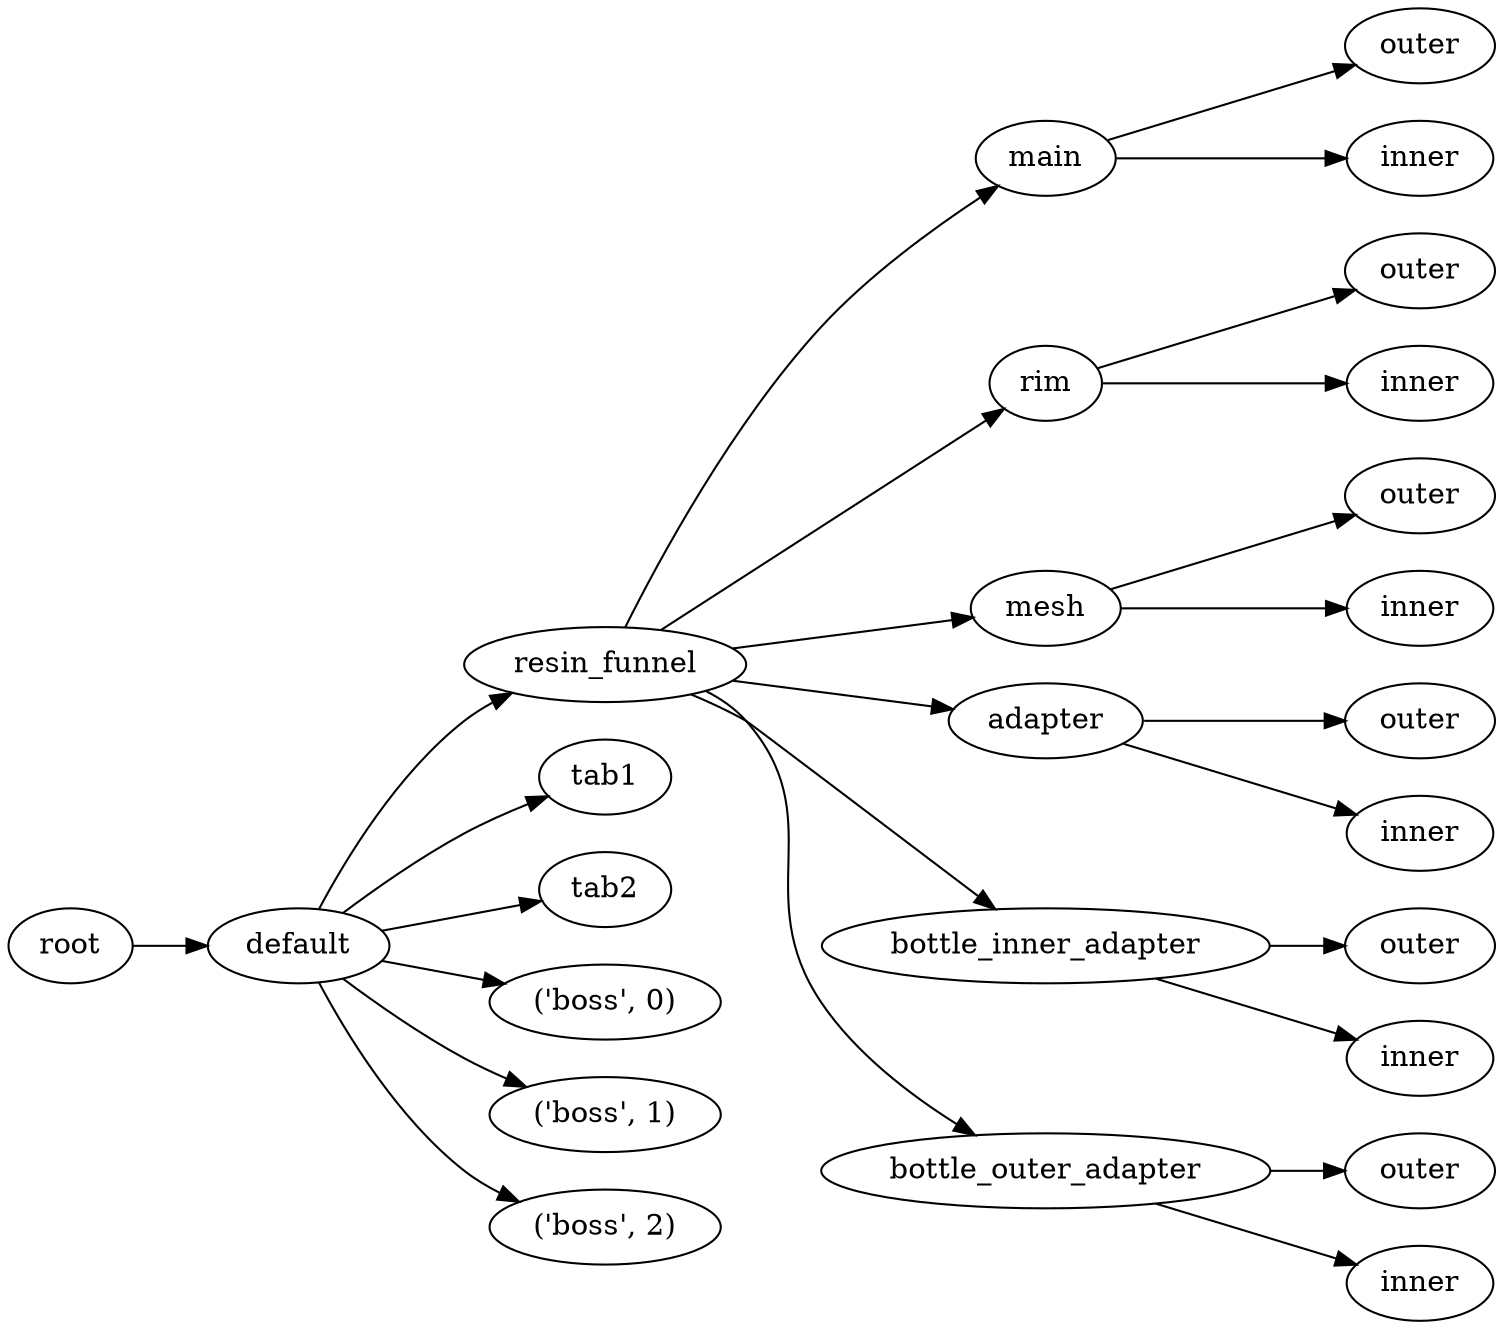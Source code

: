 digraph default {
	graph [rankdir=LR]
	root_5 [label=root href="javascript:s=&quot;\(\)\nNone&quot;; console.log(s); alert(s);"]
	default_6 [label=default href="javascript:s=&quot;\(&#x27;default&#x27;,\)\nResinFilterFunnel&quot;; console.log(s); alert(s);" tooltip=ResinFilterFunnel]
	resin_funnel_7 [label=resin_funnel href="javascript:s=&quot;\(&#x27;default&#x27;,\ &#x27;resin_funnel&#x27;\)\nMaker&quot;; console.log(s); alert(s);" tooltip=Maker]
	main_8 [label=main href="javascript:s=&quot;\(&#x27;default&#x27;,\ &#x27;resin_funnel&#x27;,\ &#x27;main&#x27;\)\nConePipe&quot;; console.log(s); alert(s);" tooltip=ConePipe]
	outer_9 [label=outer href="javascript:s=&quot;\(&#x27;default&#x27;,\ &#x27;resin_funnel&#x27;,\ &#x27;main&#x27;,\ &#x27;outer&#x27;\)\nCone&quot;; console.log(s); alert(s);" tooltip=Cone]
	inner_10 [label=inner href="javascript:s=&quot;\(&#x27;default&#x27;,\ &#x27;resin_funnel&#x27;,\ &#x27;main&#x27;,\ &#x27;inner&#x27;\)\nCone&quot;; console.log(s); alert(s);" tooltip=Cone]
	rim_11 [label=rim href="javascript:s=&quot;\(&#x27;default&#x27;,\ &#x27;resin_funnel&#x27;,\ &#x27;rim&#x27;\)\nConePipe&quot;; console.log(s); alert(s);" tooltip=ConePipe]
	outer_12 [label=outer href="javascript:s=&quot;\(&#x27;default&#x27;,\ &#x27;resin_funnel&#x27;,\ &#x27;rim&#x27;,\ &#x27;outer&#x27;\)\nCone&quot;; console.log(s); alert(s);" tooltip=Cone]
	inner_13 [label=inner href="javascript:s=&quot;\(&#x27;default&#x27;,\ &#x27;resin_funnel&#x27;,\ &#x27;rim&#x27;,\ &#x27;inner&#x27;\)\nCone&quot;; console.log(s); alert(s);" tooltip=Cone]
	mesh_14 [label=mesh href="javascript:s=&quot;\(&#x27;default&#x27;,\ &#x27;resin_funnel&#x27;,\ &#x27;mesh&#x27;\)\nConePipe&quot;; console.log(s); alert(s);" tooltip=ConePipe]
	outer_15 [label=outer href="javascript:s=&quot;\(&#x27;default&#x27;,\ &#x27;resin_funnel&#x27;,\ &#x27;mesh&#x27;,\ &#x27;outer&#x27;\)\nCone&quot;; console.log(s); alert(s);" tooltip=Cone]
	inner_16 [label=inner href="javascript:s=&quot;\(&#x27;default&#x27;,\ &#x27;resin_funnel&#x27;,\ &#x27;mesh&#x27;,\ &#x27;inner&#x27;\)\nCone&quot;; console.log(s); alert(s);" tooltip=Cone]
	adapter_17 [label=adapter href="javascript:s=&quot;\(&#x27;default&#x27;,\ &#x27;resin_funnel&#x27;,\ &#x27;adapter&#x27;\)\nConePipe&quot;; console.log(s); alert(s);" tooltip=ConePipe]
	outer_18 [label=outer href="javascript:s=&quot;\(&#x27;default&#x27;,\ &#x27;resin_funnel&#x27;,\ &#x27;adapter&#x27;,\ &#x27;outer&#x27;\)\nCone&quot;; console.log(s); alert(s);" tooltip=Cone]
	inner_19 [label=inner href="javascript:s=&quot;\(&#x27;default&#x27;,\ &#x27;resin_funnel&#x27;,\ &#x27;adapter&#x27;,\ &#x27;inner&#x27;\)\nCone&quot;; console.log(s); alert(s);" tooltip=Cone]
	bottle_inner_adapter_20 [label=bottle_inner_adapter href="javascript:s=&quot;\(&#x27;default&#x27;,\ &#x27;resin_funnel&#x27;,\ &#x27;bottle_inner_adapter&#x27;\)\nConePipe&quot;; console.log(s); alert(s);" tooltip=ConePipe]
	outer_21 [label=outer href="javascript:s=&quot;\(&#x27;default&#x27;,\ &#x27;resin_funnel&#x27;,\ &#x27;bottle_inner_adapter&#x27;,\ &#x27;outer&#x27;\)\nCone&quot;; console.log(s); alert(s);" tooltip=Cone]
	inner_22 [label=inner href="javascript:s=&quot;\(&#x27;default&#x27;,\ &#x27;resin_funnel&#x27;,\ &#x27;bottle_inner_adapter&#x27;,\ &#x27;inner&#x27;\)\nCone&quot;; console.log(s); alert(s);" tooltip=Cone]
	bottle_outer_adapter_23 [label=bottle_outer_adapter href="javascript:s=&quot;\(&#x27;default&#x27;,\ &#x27;resin_funnel&#x27;,\ &#x27;bottle_outer_adapter&#x27;\)\nConePipe&quot;; console.log(s); alert(s);" tooltip=ConePipe]
	outer_24 [label=outer href="javascript:s=&quot;\(&#x27;default&#x27;,\ &#x27;resin_funnel&#x27;,\ &#x27;bottle_outer_adapter&#x27;,\ &#x27;outer&#x27;\)\nCone&quot;; console.log(s); alert(s);" tooltip=Cone]
	inner_25 [label=inner href="javascript:s=&quot;\(&#x27;default&#x27;,\ &#x27;resin_funnel&#x27;,\ &#x27;bottle_outer_adapter&#x27;,\ &#x27;inner&#x27;\)\nCone&quot;; console.log(s); alert(s);" tooltip=Cone]
	tab1_26 [label=tab1 href="javascript:s=&quot;\(&#x27;default&#x27;,\ &#x27;tab1&#x27;\)\nBox&quot;; console.log(s); alert(s);" tooltip=Box]
	tab2_27 [label=tab2 href="javascript:s=&quot;\(&#x27;default&#x27;,\ &#x27;tab2&#x27;\)\nBox&quot;; console.log(s); alert(s);" tooltip=Box]
	boss_28 [label="\('boss',\ 0\)" href="javascript:s=&quot;\(&#x27;default&#x27;,\ \(&#x27;boss&#x27;,\ 0\)\)\nSphere&quot;; console.log(s); alert(s);" tooltip=Sphere]
	boss_29 [label="\('boss',\ 1\)" href="javascript:s=&quot;\(&#x27;default&#x27;,\ \(&#x27;boss&#x27;,\ 1\)\)\nSphere&quot;; console.log(s); alert(s);" tooltip=Sphere]
	boss_30 [label="\('boss',\ 2\)" href="javascript:s=&quot;\(&#x27;default&#x27;,\ \(&#x27;boss&#x27;,\ 2\)\)\nSphere&quot;; console.log(s); alert(s);" tooltip=Sphere]
	root_5 -> default_6
	default_6 -> resin_funnel_7
	resin_funnel_7 -> main_8
	main_8 -> outer_9
	main_8 -> inner_10
	resin_funnel_7 -> rim_11
	rim_11 -> outer_12
	rim_11 -> inner_13
	resin_funnel_7 -> mesh_14
	mesh_14 -> outer_15
	mesh_14 -> inner_16
	resin_funnel_7 -> adapter_17
	adapter_17 -> outer_18
	adapter_17 -> inner_19
	resin_funnel_7 -> bottle_inner_adapter_20
	bottle_inner_adapter_20 -> outer_21
	bottle_inner_adapter_20 -> inner_22
	resin_funnel_7 -> bottle_outer_adapter_23
	bottle_outer_adapter_23 -> outer_24
	bottle_outer_adapter_23 -> inner_25
	default_6 -> tab1_26
	default_6 -> tab2_27
	default_6 -> boss_28
	default_6 -> boss_29
	default_6 -> boss_30
}
